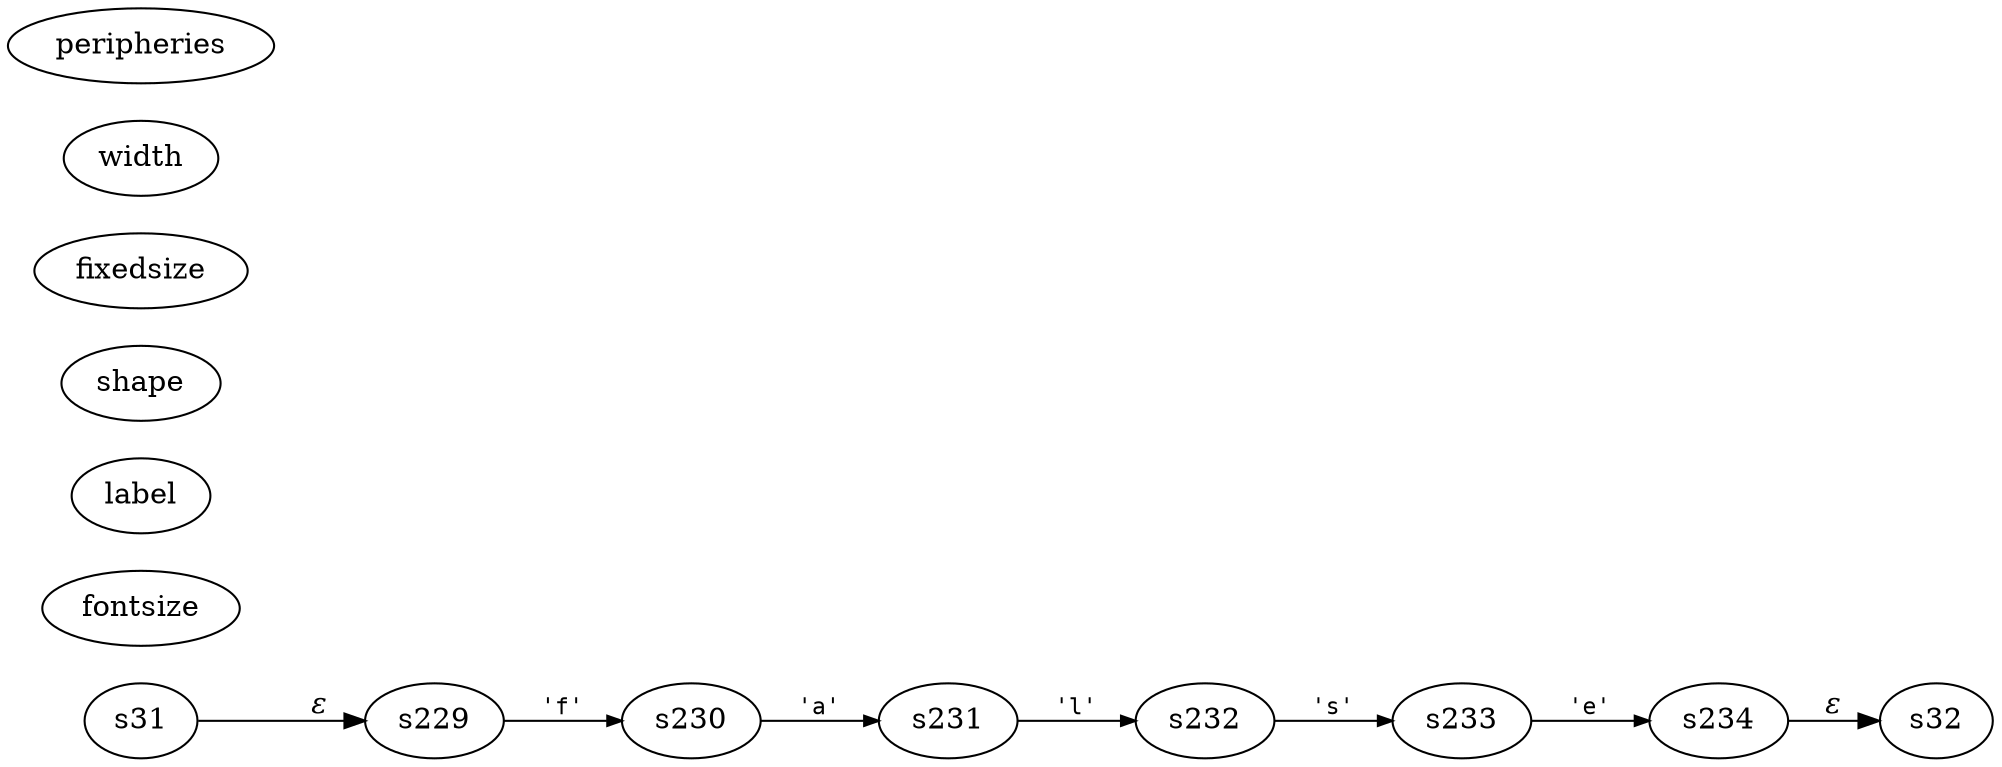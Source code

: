 digraph ATN {
rankdir=LR;
s32{fontsize:11, label:"32", shape:"doublecircle", fixedsize:true, width:.6};
s229{fontsize:11,label:"229", shape:"circle", fixedsize:true, width:.55, peripheries:1};
s230{fontsize:11,label:"230", shape:"circle", fixedsize:true, width:.55, peripheries:1};
s231{fontsize:11,label:"231", shape:"circle", fixedsize:true, width:.55, peripheries:1};
s232{fontsize:11,label:"232", shape:"circle", fixedsize:true, width:.55, peripheries:1};
s233{fontsize:11,label:"233", shape:"circle", fixedsize:true, width:.55, peripheries:1};
s234{fontsize:11,label:"234", shape:"circle", fixedsize:true, width:.55, peripheries:1};
s31{fontsize:11,label:"31", shape:"circle", fixedsize:true, width:.55, peripheries:1};
s31 -> s229 [fontname="Times-Italic", label="&epsilon;"];
s229 -> s230 [fontsize=11, fontname="Courier", arrowsize=.7, label = "'f'", arrowhead = normal];
s230 -> s231 [fontsize=11, fontname="Courier", arrowsize=.7, label = "'a'", arrowhead = normal];
s231 -> s232 [fontsize=11, fontname="Courier", arrowsize=.7, label = "'l'", arrowhead = normal];
s232 -> s233 [fontsize=11, fontname="Courier", arrowsize=.7, label = "'s'", arrowhead = normal];
s233 -> s234 [fontsize=11, fontname="Courier", arrowsize=.7, label = "'e'", arrowhead = normal];
s234 -> s32 [fontname="Times-Italic", label="&epsilon;"];
}